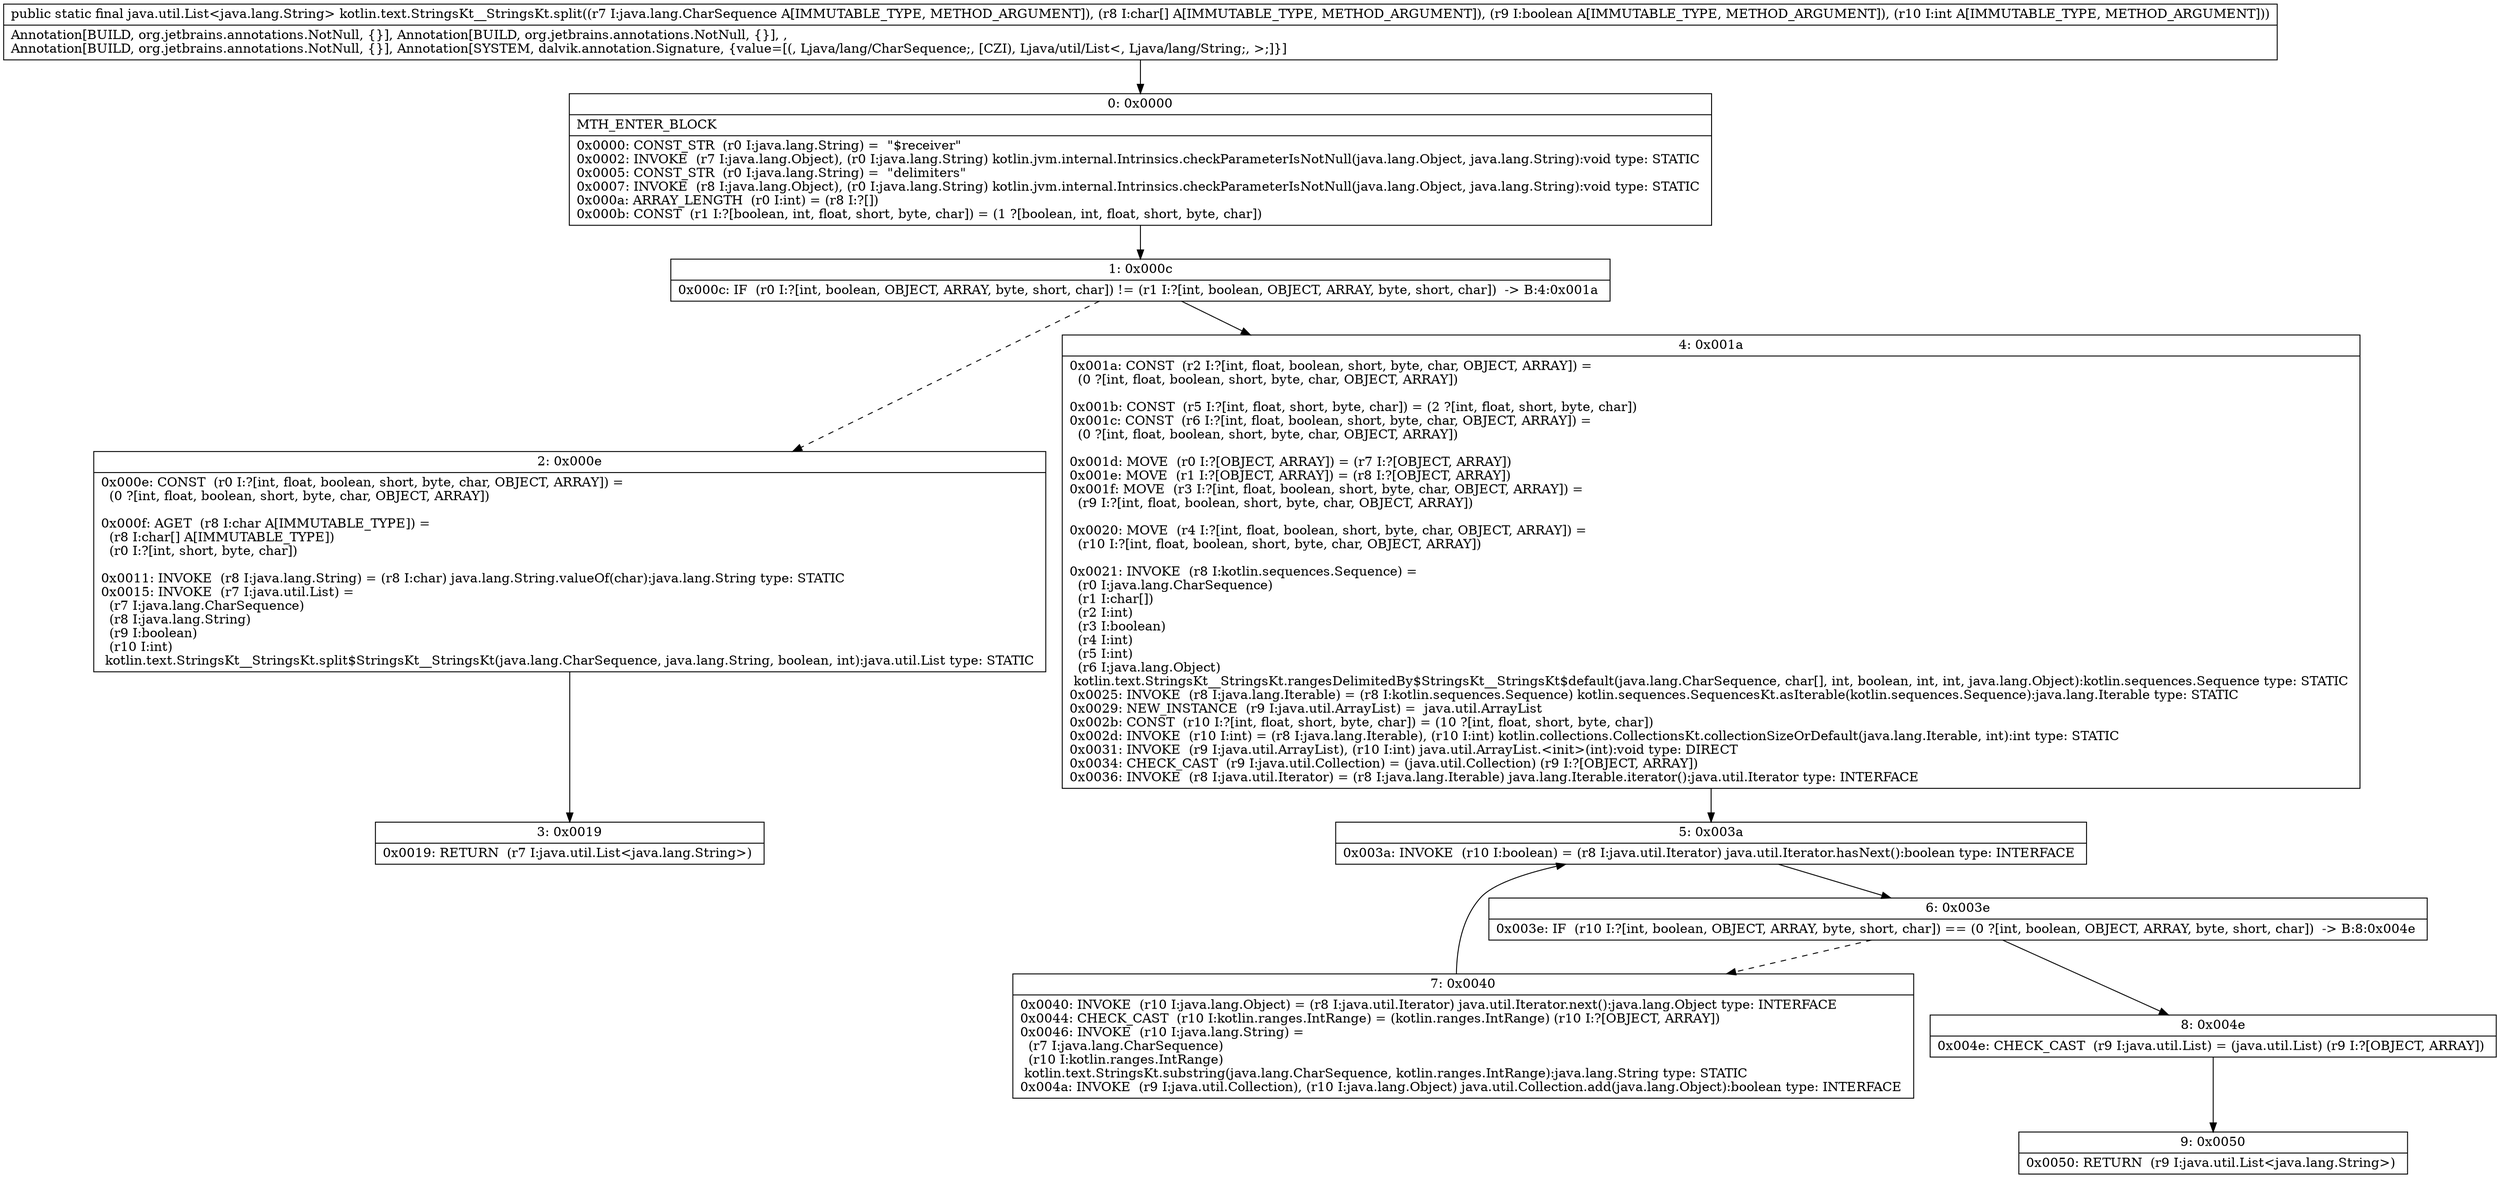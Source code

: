digraph "CFG forkotlin.text.StringsKt__StringsKt.split(Ljava\/lang\/CharSequence;[CZI)Ljava\/util\/List;" {
Node_0 [shape=record,label="{0\:\ 0x0000|MTH_ENTER_BLOCK\l|0x0000: CONST_STR  (r0 I:java.lang.String) =  \"$receiver\" \l0x0002: INVOKE  (r7 I:java.lang.Object), (r0 I:java.lang.String) kotlin.jvm.internal.Intrinsics.checkParameterIsNotNull(java.lang.Object, java.lang.String):void type: STATIC \l0x0005: CONST_STR  (r0 I:java.lang.String) =  \"delimiters\" \l0x0007: INVOKE  (r8 I:java.lang.Object), (r0 I:java.lang.String) kotlin.jvm.internal.Intrinsics.checkParameterIsNotNull(java.lang.Object, java.lang.String):void type: STATIC \l0x000a: ARRAY_LENGTH  (r0 I:int) = (r8 I:?[]) \l0x000b: CONST  (r1 I:?[boolean, int, float, short, byte, char]) = (1 ?[boolean, int, float, short, byte, char]) \l}"];
Node_1 [shape=record,label="{1\:\ 0x000c|0x000c: IF  (r0 I:?[int, boolean, OBJECT, ARRAY, byte, short, char]) != (r1 I:?[int, boolean, OBJECT, ARRAY, byte, short, char])  \-\> B:4:0x001a \l}"];
Node_2 [shape=record,label="{2\:\ 0x000e|0x000e: CONST  (r0 I:?[int, float, boolean, short, byte, char, OBJECT, ARRAY]) = \l  (0 ?[int, float, boolean, short, byte, char, OBJECT, ARRAY])\l \l0x000f: AGET  (r8 I:char A[IMMUTABLE_TYPE]) = \l  (r8 I:char[] A[IMMUTABLE_TYPE])\l  (r0 I:?[int, short, byte, char])\l \l0x0011: INVOKE  (r8 I:java.lang.String) = (r8 I:char) java.lang.String.valueOf(char):java.lang.String type: STATIC \l0x0015: INVOKE  (r7 I:java.util.List) = \l  (r7 I:java.lang.CharSequence)\l  (r8 I:java.lang.String)\l  (r9 I:boolean)\l  (r10 I:int)\l kotlin.text.StringsKt__StringsKt.split$StringsKt__StringsKt(java.lang.CharSequence, java.lang.String, boolean, int):java.util.List type: STATIC \l}"];
Node_3 [shape=record,label="{3\:\ 0x0019|0x0019: RETURN  (r7 I:java.util.List\<java.lang.String\>) \l}"];
Node_4 [shape=record,label="{4\:\ 0x001a|0x001a: CONST  (r2 I:?[int, float, boolean, short, byte, char, OBJECT, ARRAY]) = \l  (0 ?[int, float, boolean, short, byte, char, OBJECT, ARRAY])\l \l0x001b: CONST  (r5 I:?[int, float, short, byte, char]) = (2 ?[int, float, short, byte, char]) \l0x001c: CONST  (r6 I:?[int, float, boolean, short, byte, char, OBJECT, ARRAY]) = \l  (0 ?[int, float, boolean, short, byte, char, OBJECT, ARRAY])\l \l0x001d: MOVE  (r0 I:?[OBJECT, ARRAY]) = (r7 I:?[OBJECT, ARRAY]) \l0x001e: MOVE  (r1 I:?[OBJECT, ARRAY]) = (r8 I:?[OBJECT, ARRAY]) \l0x001f: MOVE  (r3 I:?[int, float, boolean, short, byte, char, OBJECT, ARRAY]) = \l  (r9 I:?[int, float, boolean, short, byte, char, OBJECT, ARRAY])\l \l0x0020: MOVE  (r4 I:?[int, float, boolean, short, byte, char, OBJECT, ARRAY]) = \l  (r10 I:?[int, float, boolean, short, byte, char, OBJECT, ARRAY])\l \l0x0021: INVOKE  (r8 I:kotlin.sequences.Sequence) = \l  (r0 I:java.lang.CharSequence)\l  (r1 I:char[])\l  (r2 I:int)\l  (r3 I:boolean)\l  (r4 I:int)\l  (r5 I:int)\l  (r6 I:java.lang.Object)\l kotlin.text.StringsKt__StringsKt.rangesDelimitedBy$StringsKt__StringsKt$default(java.lang.CharSequence, char[], int, boolean, int, int, java.lang.Object):kotlin.sequences.Sequence type: STATIC \l0x0025: INVOKE  (r8 I:java.lang.Iterable) = (r8 I:kotlin.sequences.Sequence) kotlin.sequences.SequencesKt.asIterable(kotlin.sequences.Sequence):java.lang.Iterable type: STATIC \l0x0029: NEW_INSTANCE  (r9 I:java.util.ArrayList) =  java.util.ArrayList \l0x002b: CONST  (r10 I:?[int, float, short, byte, char]) = (10 ?[int, float, short, byte, char]) \l0x002d: INVOKE  (r10 I:int) = (r8 I:java.lang.Iterable), (r10 I:int) kotlin.collections.CollectionsKt.collectionSizeOrDefault(java.lang.Iterable, int):int type: STATIC \l0x0031: INVOKE  (r9 I:java.util.ArrayList), (r10 I:int) java.util.ArrayList.\<init\>(int):void type: DIRECT \l0x0034: CHECK_CAST  (r9 I:java.util.Collection) = (java.util.Collection) (r9 I:?[OBJECT, ARRAY]) \l0x0036: INVOKE  (r8 I:java.util.Iterator) = (r8 I:java.lang.Iterable) java.lang.Iterable.iterator():java.util.Iterator type: INTERFACE \l}"];
Node_5 [shape=record,label="{5\:\ 0x003a|0x003a: INVOKE  (r10 I:boolean) = (r8 I:java.util.Iterator) java.util.Iterator.hasNext():boolean type: INTERFACE \l}"];
Node_6 [shape=record,label="{6\:\ 0x003e|0x003e: IF  (r10 I:?[int, boolean, OBJECT, ARRAY, byte, short, char]) == (0 ?[int, boolean, OBJECT, ARRAY, byte, short, char])  \-\> B:8:0x004e \l}"];
Node_7 [shape=record,label="{7\:\ 0x0040|0x0040: INVOKE  (r10 I:java.lang.Object) = (r8 I:java.util.Iterator) java.util.Iterator.next():java.lang.Object type: INTERFACE \l0x0044: CHECK_CAST  (r10 I:kotlin.ranges.IntRange) = (kotlin.ranges.IntRange) (r10 I:?[OBJECT, ARRAY]) \l0x0046: INVOKE  (r10 I:java.lang.String) = \l  (r7 I:java.lang.CharSequence)\l  (r10 I:kotlin.ranges.IntRange)\l kotlin.text.StringsKt.substring(java.lang.CharSequence, kotlin.ranges.IntRange):java.lang.String type: STATIC \l0x004a: INVOKE  (r9 I:java.util.Collection), (r10 I:java.lang.Object) java.util.Collection.add(java.lang.Object):boolean type: INTERFACE \l}"];
Node_8 [shape=record,label="{8\:\ 0x004e|0x004e: CHECK_CAST  (r9 I:java.util.List) = (java.util.List) (r9 I:?[OBJECT, ARRAY]) \l}"];
Node_9 [shape=record,label="{9\:\ 0x0050|0x0050: RETURN  (r9 I:java.util.List\<java.lang.String\>) \l}"];
MethodNode[shape=record,label="{public static final java.util.List\<java.lang.String\> kotlin.text.StringsKt__StringsKt.split((r7 I:java.lang.CharSequence A[IMMUTABLE_TYPE, METHOD_ARGUMENT]), (r8 I:char[] A[IMMUTABLE_TYPE, METHOD_ARGUMENT]), (r9 I:boolean A[IMMUTABLE_TYPE, METHOD_ARGUMENT]), (r10 I:int A[IMMUTABLE_TYPE, METHOD_ARGUMENT]))  | Annotation[BUILD, org.jetbrains.annotations.NotNull, \{\}], Annotation[BUILD, org.jetbrains.annotations.NotNull, \{\}], , \lAnnotation[BUILD, org.jetbrains.annotations.NotNull, \{\}], Annotation[SYSTEM, dalvik.annotation.Signature, \{value=[(, Ljava\/lang\/CharSequence;, [CZI), Ljava\/util\/List\<, Ljava\/lang\/String;, \>;]\}]\l}"];
MethodNode -> Node_0;
Node_0 -> Node_1;
Node_1 -> Node_2[style=dashed];
Node_1 -> Node_4;
Node_2 -> Node_3;
Node_4 -> Node_5;
Node_5 -> Node_6;
Node_6 -> Node_7[style=dashed];
Node_6 -> Node_8;
Node_7 -> Node_5;
Node_8 -> Node_9;
}

